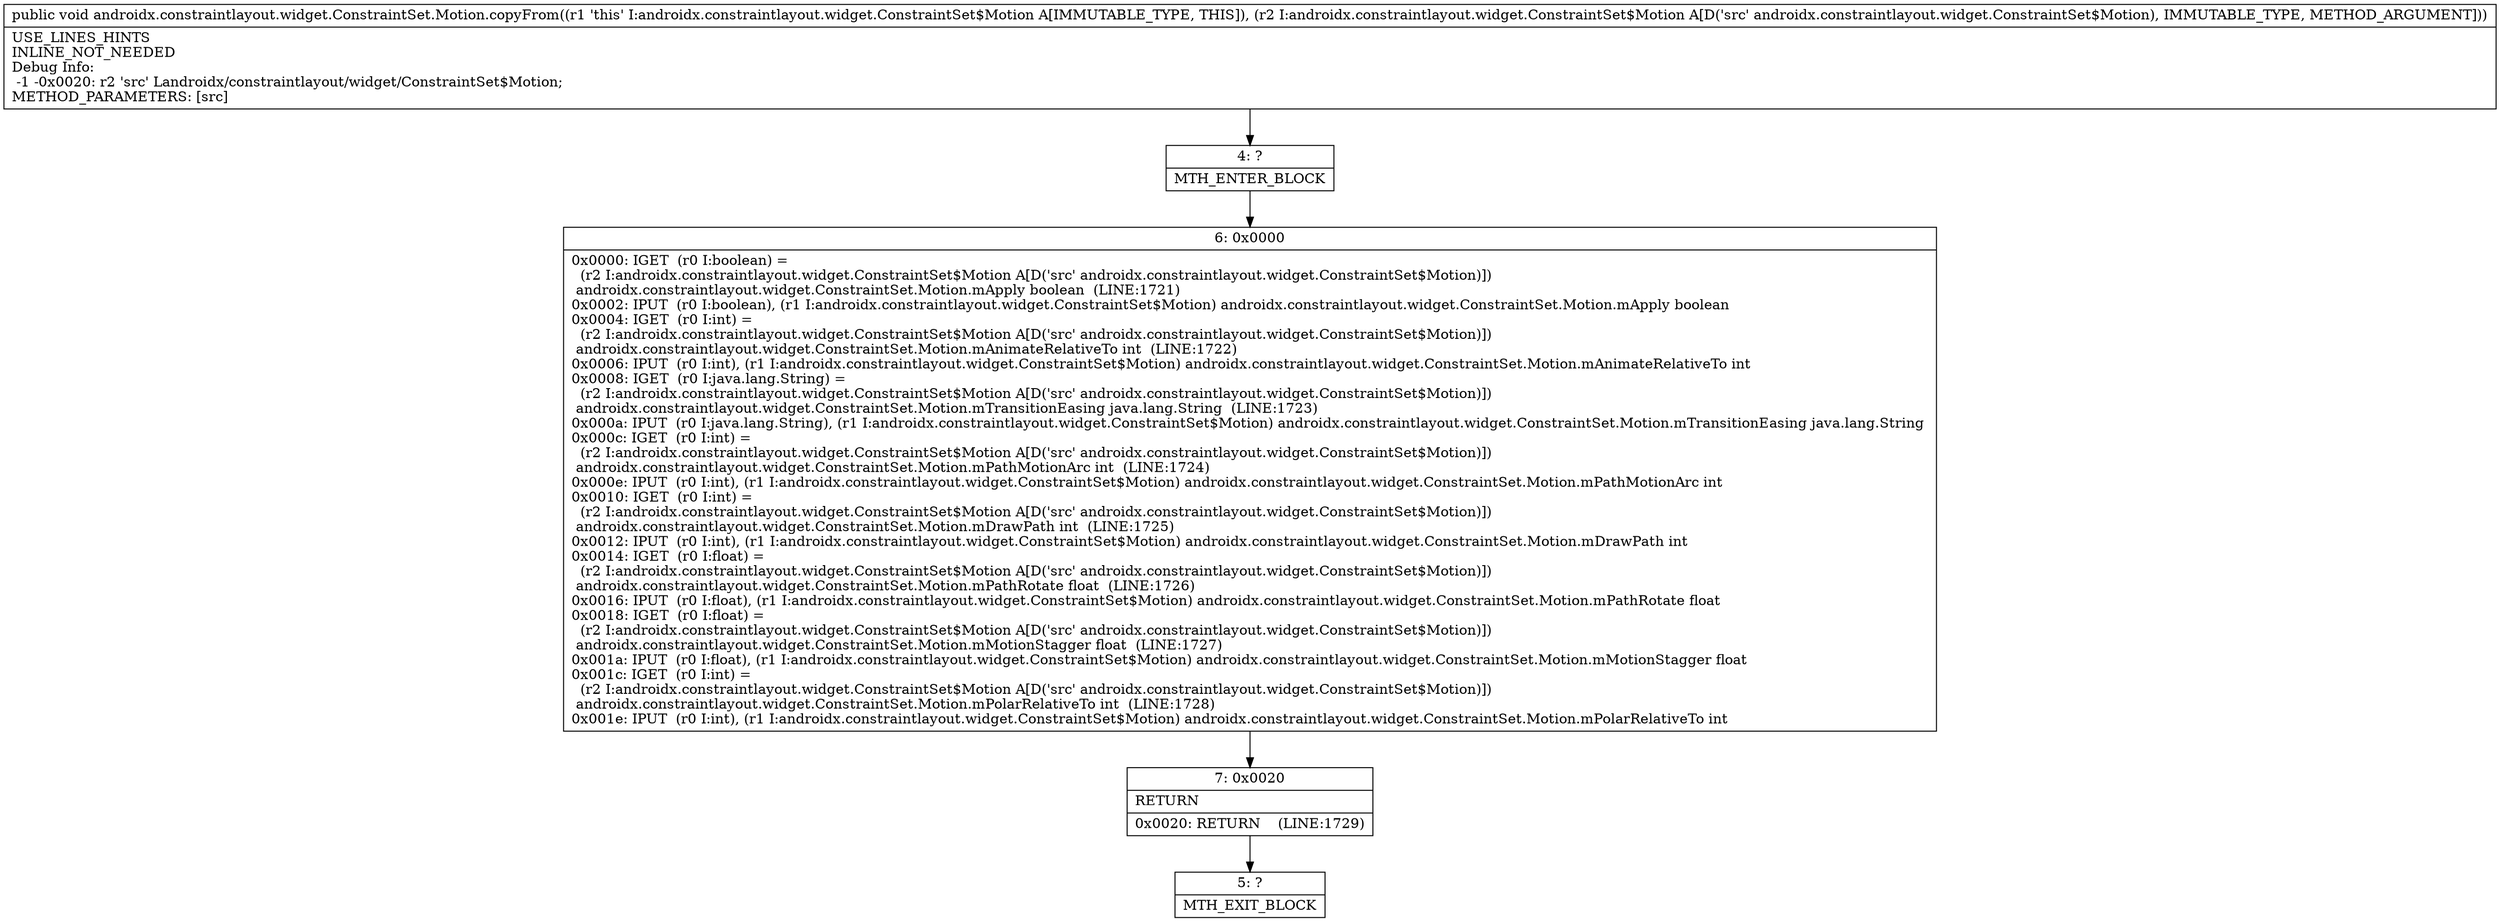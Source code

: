 digraph "CFG forandroidx.constraintlayout.widget.ConstraintSet.Motion.copyFrom(Landroidx\/constraintlayout\/widget\/ConstraintSet$Motion;)V" {
Node_4 [shape=record,label="{4\:\ ?|MTH_ENTER_BLOCK\l}"];
Node_6 [shape=record,label="{6\:\ 0x0000|0x0000: IGET  (r0 I:boolean) = \l  (r2 I:androidx.constraintlayout.widget.ConstraintSet$Motion A[D('src' androidx.constraintlayout.widget.ConstraintSet$Motion)])\l androidx.constraintlayout.widget.ConstraintSet.Motion.mApply boolean  (LINE:1721)\l0x0002: IPUT  (r0 I:boolean), (r1 I:androidx.constraintlayout.widget.ConstraintSet$Motion) androidx.constraintlayout.widget.ConstraintSet.Motion.mApply boolean \l0x0004: IGET  (r0 I:int) = \l  (r2 I:androidx.constraintlayout.widget.ConstraintSet$Motion A[D('src' androidx.constraintlayout.widget.ConstraintSet$Motion)])\l androidx.constraintlayout.widget.ConstraintSet.Motion.mAnimateRelativeTo int  (LINE:1722)\l0x0006: IPUT  (r0 I:int), (r1 I:androidx.constraintlayout.widget.ConstraintSet$Motion) androidx.constraintlayout.widget.ConstraintSet.Motion.mAnimateRelativeTo int \l0x0008: IGET  (r0 I:java.lang.String) = \l  (r2 I:androidx.constraintlayout.widget.ConstraintSet$Motion A[D('src' androidx.constraintlayout.widget.ConstraintSet$Motion)])\l androidx.constraintlayout.widget.ConstraintSet.Motion.mTransitionEasing java.lang.String  (LINE:1723)\l0x000a: IPUT  (r0 I:java.lang.String), (r1 I:androidx.constraintlayout.widget.ConstraintSet$Motion) androidx.constraintlayout.widget.ConstraintSet.Motion.mTransitionEasing java.lang.String \l0x000c: IGET  (r0 I:int) = \l  (r2 I:androidx.constraintlayout.widget.ConstraintSet$Motion A[D('src' androidx.constraintlayout.widget.ConstraintSet$Motion)])\l androidx.constraintlayout.widget.ConstraintSet.Motion.mPathMotionArc int  (LINE:1724)\l0x000e: IPUT  (r0 I:int), (r1 I:androidx.constraintlayout.widget.ConstraintSet$Motion) androidx.constraintlayout.widget.ConstraintSet.Motion.mPathMotionArc int \l0x0010: IGET  (r0 I:int) = \l  (r2 I:androidx.constraintlayout.widget.ConstraintSet$Motion A[D('src' androidx.constraintlayout.widget.ConstraintSet$Motion)])\l androidx.constraintlayout.widget.ConstraintSet.Motion.mDrawPath int  (LINE:1725)\l0x0012: IPUT  (r0 I:int), (r1 I:androidx.constraintlayout.widget.ConstraintSet$Motion) androidx.constraintlayout.widget.ConstraintSet.Motion.mDrawPath int \l0x0014: IGET  (r0 I:float) = \l  (r2 I:androidx.constraintlayout.widget.ConstraintSet$Motion A[D('src' androidx.constraintlayout.widget.ConstraintSet$Motion)])\l androidx.constraintlayout.widget.ConstraintSet.Motion.mPathRotate float  (LINE:1726)\l0x0016: IPUT  (r0 I:float), (r1 I:androidx.constraintlayout.widget.ConstraintSet$Motion) androidx.constraintlayout.widget.ConstraintSet.Motion.mPathRotate float \l0x0018: IGET  (r0 I:float) = \l  (r2 I:androidx.constraintlayout.widget.ConstraintSet$Motion A[D('src' androidx.constraintlayout.widget.ConstraintSet$Motion)])\l androidx.constraintlayout.widget.ConstraintSet.Motion.mMotionStagger float  (LINE:1727)\l0x001a: IPUT  (r0 I:float), (r1 I:androidx.constraintlayout.widget.ConstraintSet$Motion) androidx.constraintlayout.widget.ConstraintSet.Motion.mMotionStagger float \l0x001c: IGET  (r0 I:int) = \l  (r2 I:androidx.constraintlayout.widget.ConstraintSet$Motion A[D('src' androidx.constraintlayout.widget.ConstraintSet$Motion)])\l androidx.constraintlayout.widget.ConstraintSet.Motion.mPolarRelativeTo int  (LINE:1728)\l0x001e: IPUT  (r0 I:int), (r1 I:androidx.constraintlayout.widget.ConstraintSet$Motion) androidx.constraintlayout.widget.ConstraintSet.Motion.mPolarRelativeTo int \l}"];
Node_7 [shape=record,label="{7\:\ 0x0020|RETURN\l|0x0020: RETURN    (LINE:1729)\l}"];
Node_5 [shape=record,label="{5\:\ ?|MTH_EXIT_BLOCK\l}"];
MethodNode[shape=record,label="{public void androidx.constraintlayout.widget.ConstraintSet.Motion.copyFrom((r1 'this' I:androidx.constraintlayout.widget.ConstraintSet$Motion A[IMMUTABLE_TYPE, THIS]), (r2 I:androidx.constraintlayout.widget.ConstraintSet$Motion A[D('src' androidx.constraintlayout.widget.ConstraintSet$Motion), IMMUTABLE_TYPE, METHOD_ARGUMENT]))  | USE_LINES_HINTS\lINLINE_NOT_NEEDED\lDebug Info:\l  \-1 \-0x0020: r2 'src' Landroidx\/constraintlayout\/widget\/ConstraintSet$Motion;\lMETHOD_PARAMETERS: [src]\l}"];
MethodNode -> Node_4;Node_4 -> Node_6;
Node_6 -> Node_7;
Node_7 -> Node_5;
}

